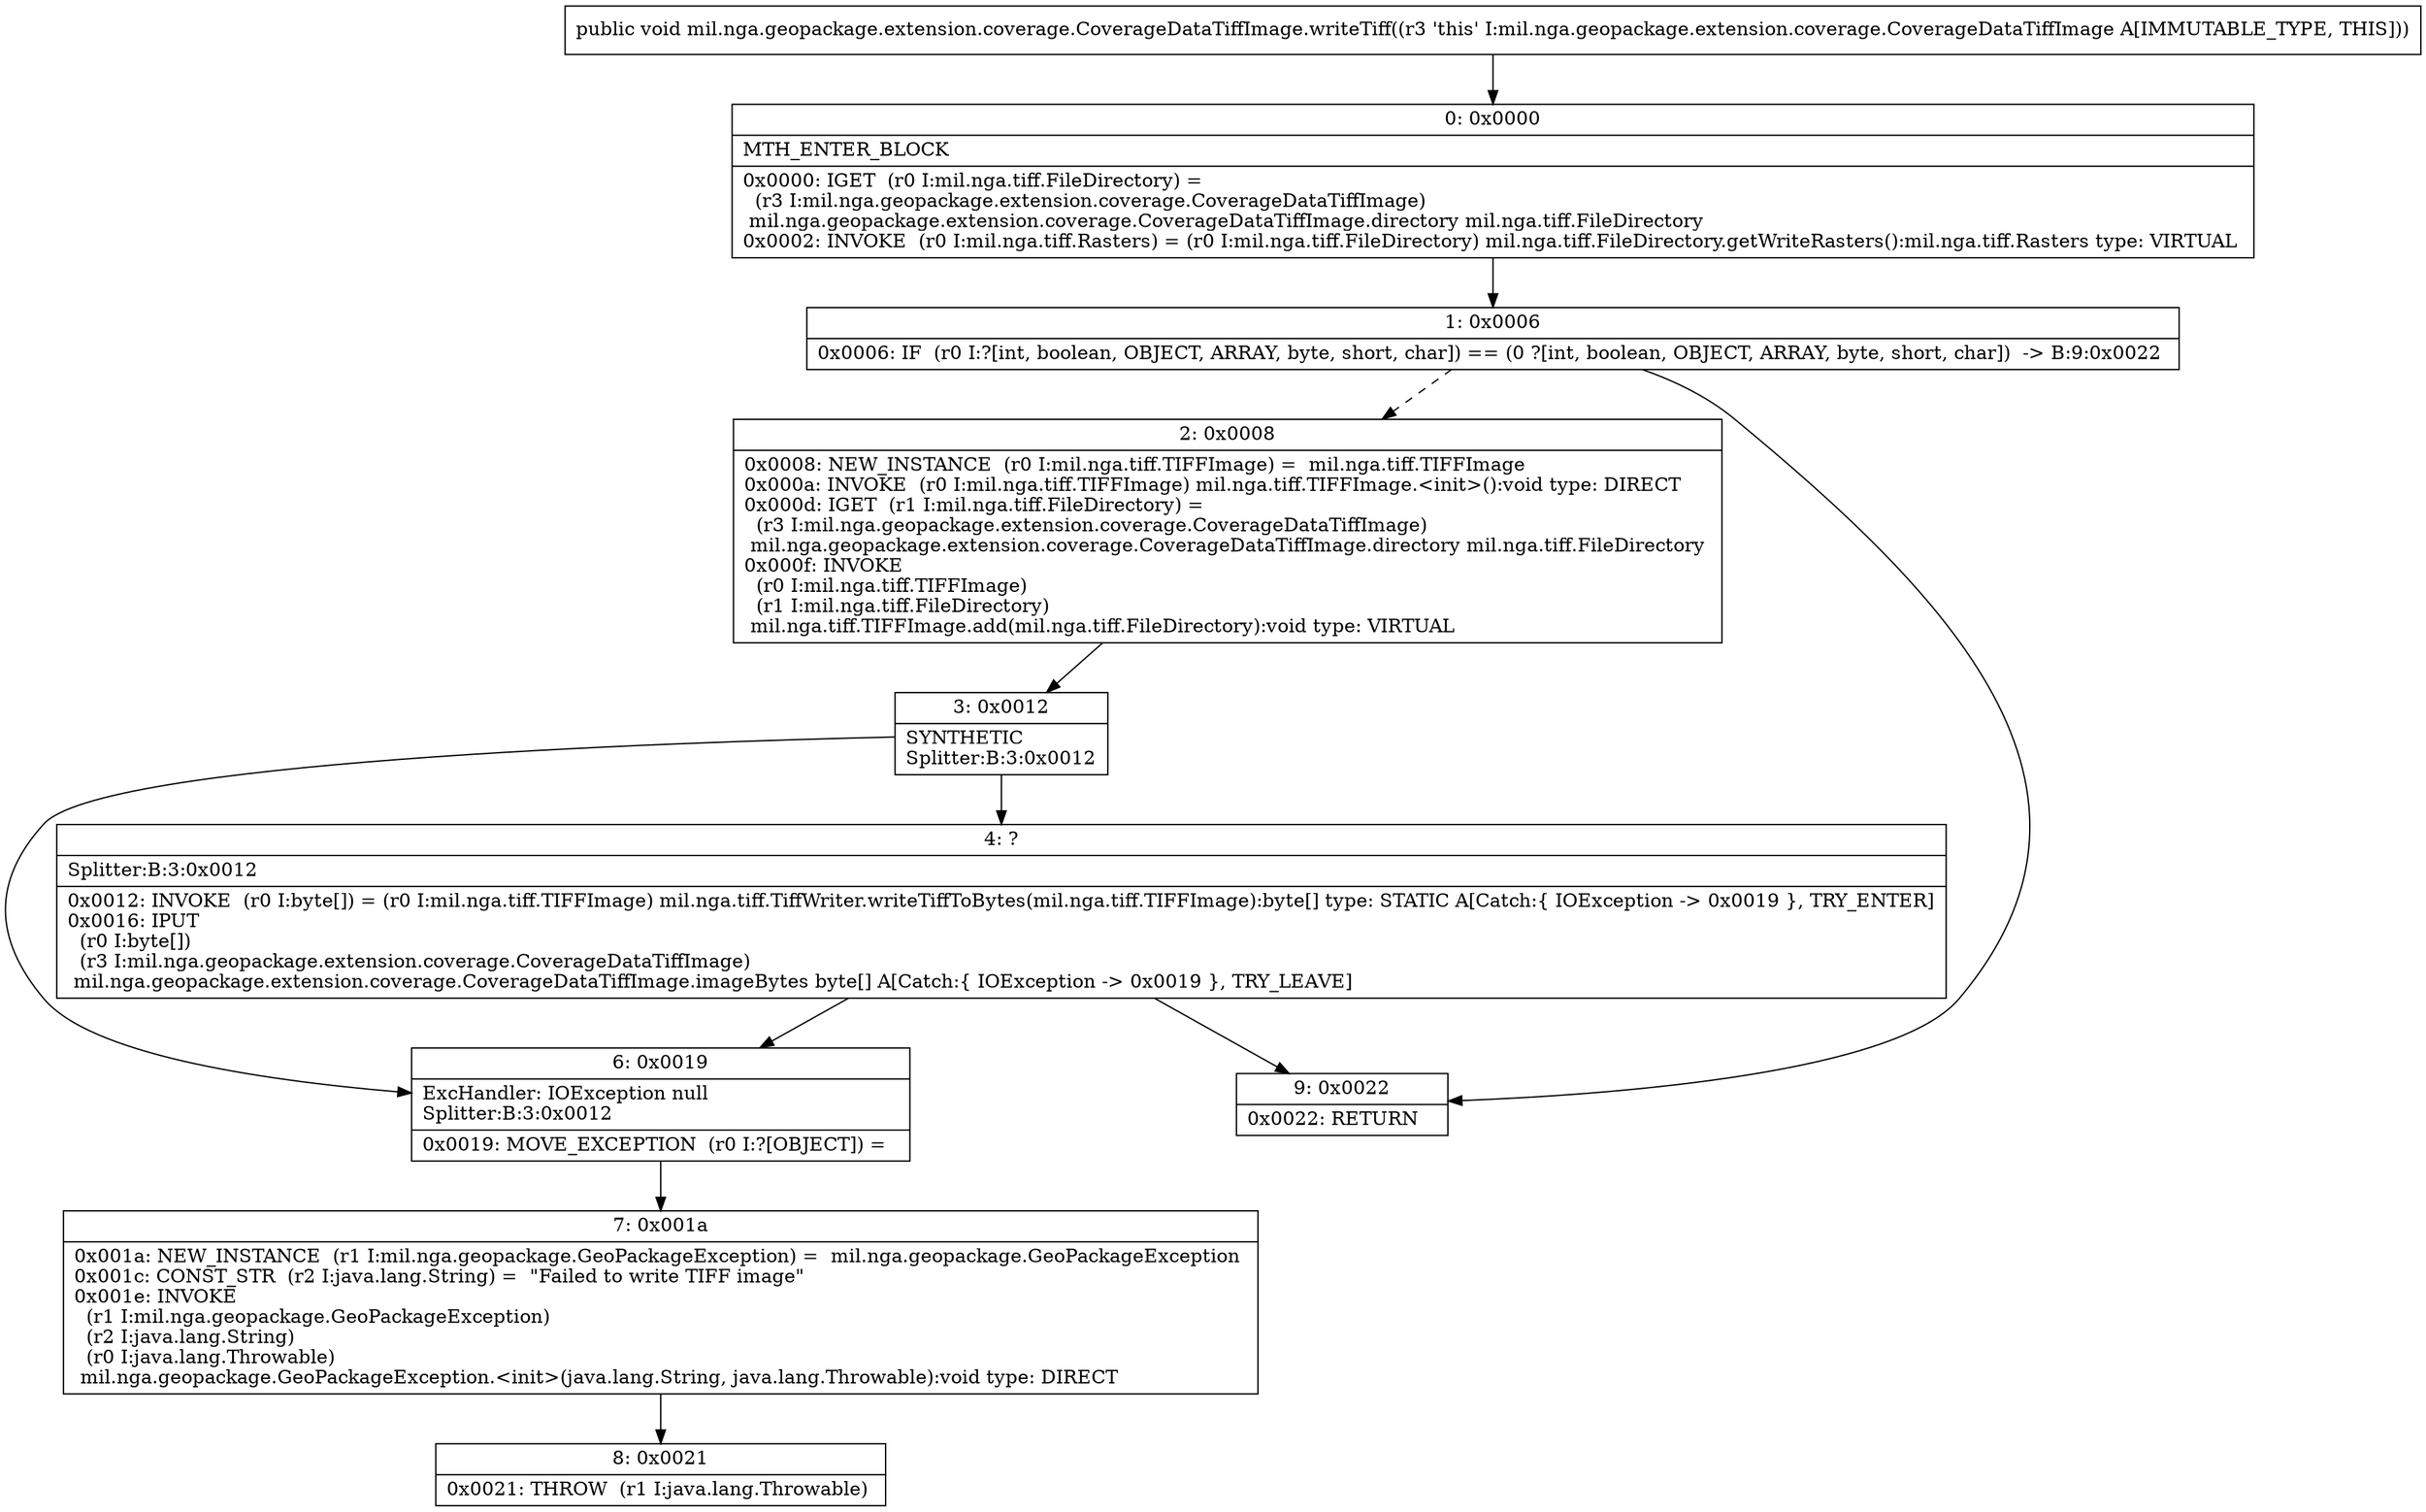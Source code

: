 digraph "CFG formil.nga.geopackage.extension.coverage.CoverageDataTiffImage.writeTiff()V" {
Node_0 [shape=record,label="{0\:\ 0x0000|MTH_ENTER_BLOCK\l|0x0000: IGET  (r0 I:mil.nga.tiff.FileDirectory) = \l  (r3 I:mil.nga.geopackage.extension.coverage.CoverageDataTiffImage)\l mil.nga.geopackage.extension.coverage.CoverageDataTiffImage.directory mil.nga.tiff.FileDirectory \l0x0002: INVOKE  (r0 I:mil.nga.tiff.Rasters) = (r0 I:mil.nga.tiff.FileDirectory) mil.nga.tiff.FileDirectory.getWriteRasters():mil.nga.tiff.Rasters type: VIRTUAL \l}"];
Node_1 [shape=record,label="{1\:\ 0x0006|0x0006: IF  (r0 I:?[int, boolean, OBJECT, ARRAY, byte, short, char]) == (0 ?[int, boolean, OBJECT, ARRAY, byte, short, char])  \-\> B:9:0x0022 \l}"];
Node_2 [shape=record,label="{2\:\ 0x0008|0x0008: NEW_INSTANCE  (r0 I:mil.nga.tiff.TIFFImage) =  mil.nga.tiff.TIFFImage \l0x000a: INVOKE  (r0 I:mil.nga.tiff.TIFFImage) mil.nga.tiff.TIFFImage.\<init\>():void type: DIRECT \l0x000d: IGET  (r1 I:mil.nga.tiff.FileDirectory) = \l  (r3 I:mil.nga.geopackage.extension.coverage.CoverageDataTiffImage)\l mil.nga.geopackage.extension.coverage.CoverageDataTiffImage.directory mil.nga.tiff.FileDirectory \l0x000f: INVOKE  \l  (r0 I:mil.nga.tiff.TIFFImage)\l  (r1 I:mil.nga.tiff.FileDirectory)\l mil.nga.tiff.TIFFImage.add(mil.nga.tiff.FileDirectory):void type: VIRTUAL \l}"];
Node_3 [shape=record,label="{3\:\ 0x0012|SYNTHETIC\lSplitter:B:3:0x0012\l}"];
Node_4 [shape=record,label="{4\:\ ?|Splitter:B:3:0x0012\l|0x0012: INVOKE  (r0 I:byte[]) = (r0 I:mil.nga.tiff.TIFFImage) mil.nga.tiff.TiffWriter.writeTiffToBytes(mil.nga.tiff.TIFFImage):byte[] type: STATIC A[Catch:\{ IOException \-\> 0x0019 \}, TRY_ENTER]\l0x0016: IPUT  \l  (r0 I:byte[])\l  (r3 I:mil.nga.geopackage.extension.coverage.CoverageDataTiffImage)\l mil.nga.geopackage.extension.coverage.CoverageDataTiffImage.imageBytes byte[] A[Catch:\{ IOException \-\> 0x0019 \}, TRY_LEAVE]\l}"];
Node_6 [shape=record,label="{6\:\ 0x0019|ExcHandler: IOException null\lSplitter:B:3:0x0012\l|0x0019: MOVE_EXCEPTION  (r0 I:?[OBJECT]) =  \l}"];
Node_7 [shape=record,label="{7\:\ 0x001a|0x001a: NEW_INSTANCE  (r1 I:mil.nga.geopackage.GeoPackageException) =  mil.nga.geopackage.GeoPackageException \l0x001c: CONST_STR  (r2 I:java.lang.String) =  \"Failed to write TIFF image\" \l0x001e: INVOKE  \l  (r1 I:mil.nga.geopackage.GeoPackageException)\l  (r2 I:java.lang.String)\l  (r0 I:java.lang.Throwable)\l mil.nga.geopackage.GeoPackageException.\<init\>(java.lang.String, java.lang.Throwable):void type: DIRECT \l}"];
Node_8 [shape=record,label="{8\:\ 0x0021|0x0021: THROW  (r1 I:java.lang.Throwable) \l}"];
Node_9 [shape=record,label="{9\:\ 0x0022|0x0022: RETURN   \l}"];
MethodNode[shape=record,label="{public void mil.nga.geopackage.extension.coverage.CoverageDataTiffImage.writeTiff((r3 'this' I:mil.nga.geopackage.extension.coverage.CoverageDataTiffImage A[IMMUTABLE_TYPE, THIS])) }"];
MethodNode -> Node_0;
Node_0 -> Node_1;
Node_1 -> Node_2[style=dashed];
Node_1 -> Node_9;
Node_2 -> Node_3;
Node_3 -> Node_4;
Node_3 -> Node_6;
Node_4 -> Node_6;
Node_4 -> Node_9;
Node_6 -> Node_7;
Node_7 -> Node_8;
}

